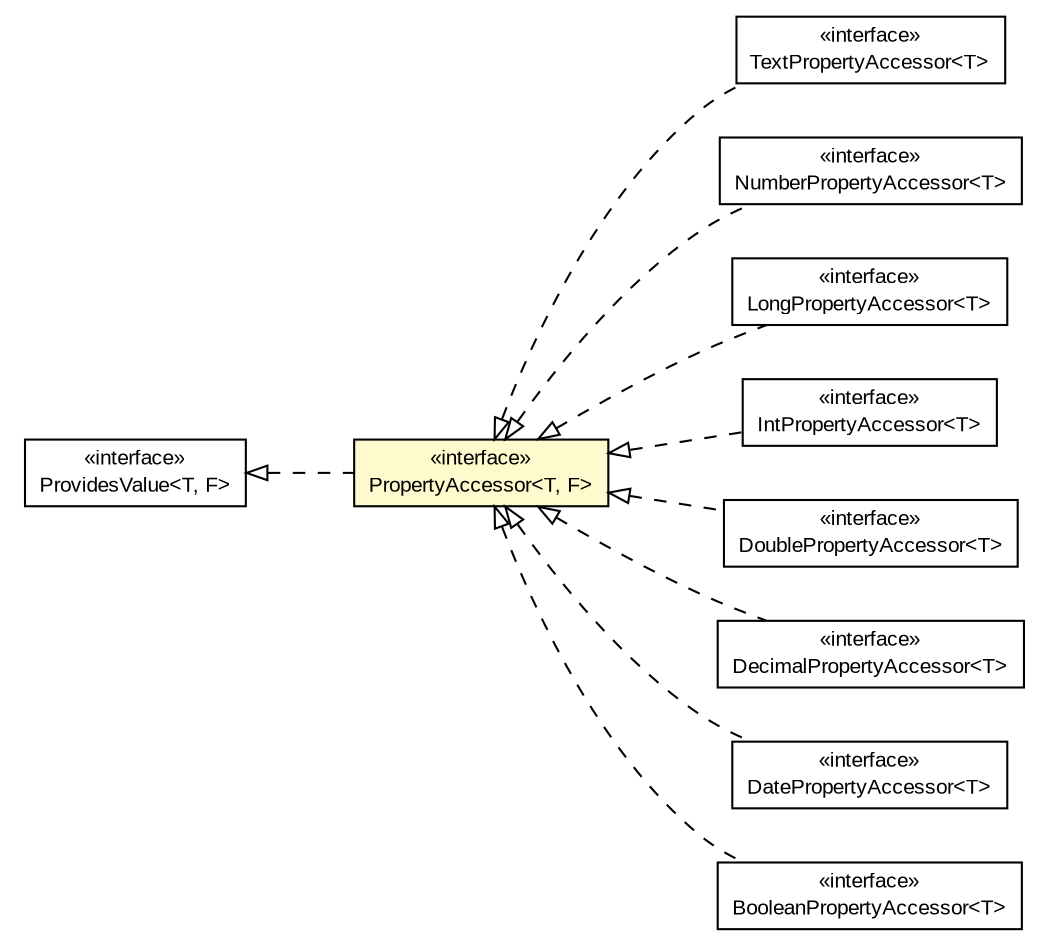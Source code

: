 #!/usr/local/bin/dot
#
# Class diagram 
# Generated by UMLGraph version R5_6-24-gf6e263 (http://www.umlgraph.org/)
#

digraph G {
	edge [fontname="arial",fontsize=10,labelfontname="arial",labelfontsize=10];
	node [fontname="arial",fontsize=10,shape=plaintext];
	nodesep=0.25;
	ranksep=0.5;
	rankdir=LR;
	// org.turbogwt.mvp.databind.client.property.TextPropertyAccessor<T>
	c1144 [label=<<table title="org.turbogwt.mvp.databind.client.property.TextPropertyAccessor" border="0" cellborder="1" cellspacing="0" cellpadding="2" port="p" href="./TextPropertyAccessor.html">
		<tr><td><table border="0" cellspacing="0" cellpadding="1">
<tr><td align="center" balign="center"> &#171;interface&#187; </td></tr>
<tr><td align="center" balign="center"> TextPropertyAccessor&lt;T&gt; </td></tr>
		</table></td></tr>
		</table>>, URL="./TextPropertyAccessor.html", fontname="arial", fontcolor="black", fontsize=10.0];
	// org.turbogwt.mvp.databind.client.property.ProvidesValue<T, F>
	c1145 [label=<<table title="org.turbogwt.mvp.databind.client.property.ProvidesValue" border="0" cellborder="1" cellspacing="0" cellpadding="2" port="p" href="./ProvidesValue.html">
		<tr><td><table border="0" cellspacing="0" cellpadding="1">
<tr><td align="center" balign="center"> &#171;interface&#187; </td></tr>
<tr><td align="center" balign="center"> ProvidesValue&lt;T, F&gt; </td></tr>
		</table></td></tr>
		</table>>, URL="./ProvidesValue.html", fontname="arial", fontcolor="black", fontsize=10.0];
	// org.turbogwt.mvp.databind.client.property.PropertyAccessor<T, F>
	c1154 [label=<<table title="org.turbogwt.mvp.databind.client.property.PropertyAccessor" border="0" cellborder="1" cellspacing="0" cellpadding="2" port="p" bgcolor="lemonChiffon" href="./PropertyAccessor.html">
		<tr><td><table border="0" cellspacing="0" cellpadding="1">
<tr><td align="center" balign="center"> &#171;interface&#187; </td></tr>
<tr><td align="center" balign="center"> PropertyAccessor&lt;T, F&gt; </td></tr>
		</table></td></tr>
		</table>>, URL="./PropertyAccessor.html", fontname="arial", fontcolor="black", fontsize=10.0];
	// org.turbogwt.mvp.databind.client.property.NumberPropertyAccessor<T>
	c1155 [label=<<table title="org.turbogwt.mvp.databind.client.property.NumberPropertyAccessor" border="0" cellborder="1" cellspacing="0" cellpadding="2" port="p" href="./NumberPropertyAccessor.html">
		<tr><td><table border="0" cellspacing="0" cellpadding="1">
<tr><td align="center" balign="center"> &#171;interface&#187; </td></tr>
<tr><td align="center" balign="center"> NumberPropertyAccessor&lt;T&gt; </td></tr>
		</table></td></tr>
		</table>>, URL="./NumberPropertyAccessor.html", fontname="arial", fontcolor="black", fontsize=10.0];
	// org.turbogwt.mvp.databind.client.property.LongPropertyAccessor<T>
	c1156 [label=<<table title="org.turbogwt.mvp.databind.client.property.LongPropertyAccessor" border="0" cellborder="1" cellspacing="0" cellpadding="2" port="p" href="./LongPropertyAccessor.html">
		<tr><td><table border="0" cellspacing="0" cellpadding="1">
<tr><td align="center" balign="center"> &#171;interface&#187; </td></tr>
<tr><td align="center" balign="center"> LongPropertyAccessor&lt;T&gt; </td></tr>
		</table></td></tr>
		</table>>, URL="./LongPropertyAccessor.html", fontname="arial", fontcolor="black", fontsize=10.0];
	// org.turbogwt.mvp.databind.client.property.IntPropertyAccessor<T>
	c1157 [label=<<table title="org.turbogwt.mvp.databind.client.property.IntPropertyAccessor" border="0" cellborder="1" cellspacing="0" cellpadding="2" port="p" href="./IntPropertyAccessor.html">
		<tr><td><table border="0" cellspacing="0" cellpadding="1">
<tr><td align="center" balign="center"> &#171;interface&#187; </td></tr>
<tr><td align="center" balign="center"> IntPropertyAccessor&lt;T&gt; </td></tr>
		</table></td></tr>
		</table>>, URL="./IntPropertyAccessor.html", fontname="arial", fontcolor="black", fontsize=10.0];
	// org.turbogwt.mvp.databind.client.property.DoublePropertyAccessor<T>
	c1158 [label=<<table title="org.turbogwt.mvp.databind.client.property.DoublePropertyAccessor" border="0" cellborder="1" cellspacing="0" cellpadding="2" port="p" href="./DoublePropertyAccessor.html">
		<tr><td><table border="0" cellspacing="0" cellpadding="1">
<tr><td align="center" balign="center"> &#171;interface&#187; </td></tr>
<tr><td align="center" balign="center"> DoublePropertyAccessor&lt;T&gt; </td></tr>
		</table></td></tr>
		</table>>, URL="./DoublePropertyAccessor.html", fontname="arial", fontcolor="black", fontsize=10.0];
	// org.turbogwt.mvp.databind.client.property.DecimalPropertyAccessor<T>
	c1159 [label=<<table title="org.turbogwt.mvp.databind.client.property.DecimalPropertyAccessor" border="0" cellborder="1" cellspacing="0" cellpadding="2" port="p" href="./DecimalPropertyAccessor.html">
		<tr><td><table border="0" cellspacing="0" cellpadding="1">
<tr><td align="center" balign="center"> &#171;interface&#187; </td></tr>
<tr><td align="center" balign="center"> DecimalPropertyAccessor&lt;T&gt; </td></tr>
		</table></td></tr>
		</table>>, URL="./DecimalPropertyAccessor.html", fontname="arial", fontcolor="black", fontsize=10.0];
	// org.turbogwt.mvp.databind.client.property.DatePropertyAccessor<T>
	c1160 [label=<<table title="org.turbogwt.mvp.databind.client.property.DatePropertyAccessor" border="0" cellborder="1" cellspacing="0" cellpadding="2" port="p" href="./DatePropertyAccessor.html">
		<tr><td><table border="0" cellspacing="0" cellpadding="1">
<tr><td align="center" balign="center"> &#171;interface&#187; </td></tr>
<tr><td align="center" balign="center"> DatePropertyAccessor&lt;T&gt; </td></tr>
		</table></td></tr>
		</table>>, URL="./DatePropertyAccessor.html", fontname="arial", fontcolor="black", fontsize=10.0];
	// org.turbogwt.mvp.databind.client.property.BooleanPropertyAccessor<T>
	c1161 [label=<<table title="org.turbogwt.mvp.databind.client.property.BooleanPropertyAccessor" border="0" cellborder="1" cellspacing="0" cellpadding="2" port="p" href="./BooleanPropertyAccessor.html">
		<tr><td><table border="0" cellspacing="0" cellpadding="1">
<tr><td align="center" balign="center"> &#171;interface&#187; </td></tr>
<tr><td align="center" balign="center"> BooleanPropertyAccessor&lt;T&gt; </td></tr>
		</table></td></tr>
		</table>>, URL="./BooleanPropertyAccessor.html", fontname="arial", fontcolor="black", fontsize=10.0];
	//org.turbogwt.mvp.databind.client.property.TextPropertyAccessor<T> implements org.turbogwt.mvp.databind.client.property.PropertyAccessor<T, F>
	c1154:p -> c1144:p [dir=back,arrowtail=empty,style=dashed];
	//org.turbogwt.mvp.databind.client.property.PropertyAccessor<T, F> implements org.turbogwt.mvp.databind.client.property.ProvidesValue<T, F>
	c1145:p -> c1154:p [dir=back,arrowtail=empty,style=dashed];
	//org.turbogwt.mvp.databind.client.property.NumberPropertyAccessor<T> implements org.turbogwt.mvp.databind.client.property.PropertyAccessor<T, F>
	c1154:p -> c1155:p [dir=back,arrowtail=empty,style=dashed];
	//org.turbogwt.mvp.databind.client.property.LongPropertyAccessor<T> implements org.turbogwt.mvp.databind.client.property.PropertyAccessor<T, F>
	c1154:p -> c1156:p [dir=back,arrowtail=empty,style=dashed];
	//org.turbogwt.mvp.databind.client.property.IntPropertyAccessor<T> implements org.turbogwt.mvp.databind.client.property.PropertyAccessor<T, F>
	c1154:p -> c1157:p [dir=back,arrowtail=empty,style=dashed];
	//org.turbogwt.mvp.databind.client.property.DoublePropertyAccessor<T> implements org.turbogwt.mvp.databind.client.property.PropertyAccessor<T, F>
	c1154:p -> c1158:p [dir=back,arrowtail=empty,style=dashed];
	//org.turbogwt.mvp.databind.client.property.DecimalPropertyAccessor<T> implements org.turbogwt.mvp.databind.client.property.PropertyAccessor<T, F>
	c1154:p -> c1159:p [dir=back,arrowtail=empty,style=dashed];
	//org.turbogwt.mvp.databind.client.property.DatePropertyAccessor<T> implements org.turbogwt.mvp.databind.client.property.PropertyAccessor<T, F>
	c1154:p -> c1160:p [dir=back,arrowtail=empty,style=dashed];
	//org.turbogwt.mvp.databind.client.property.BooleanPropertyAccessor<T> implements org.turbogwt.mvp.databind.client.property.PropertyAccessor<T, F>
	c1154:p -> c1161:p [dir=back,arrowtail=empty,style=dashed];
}

